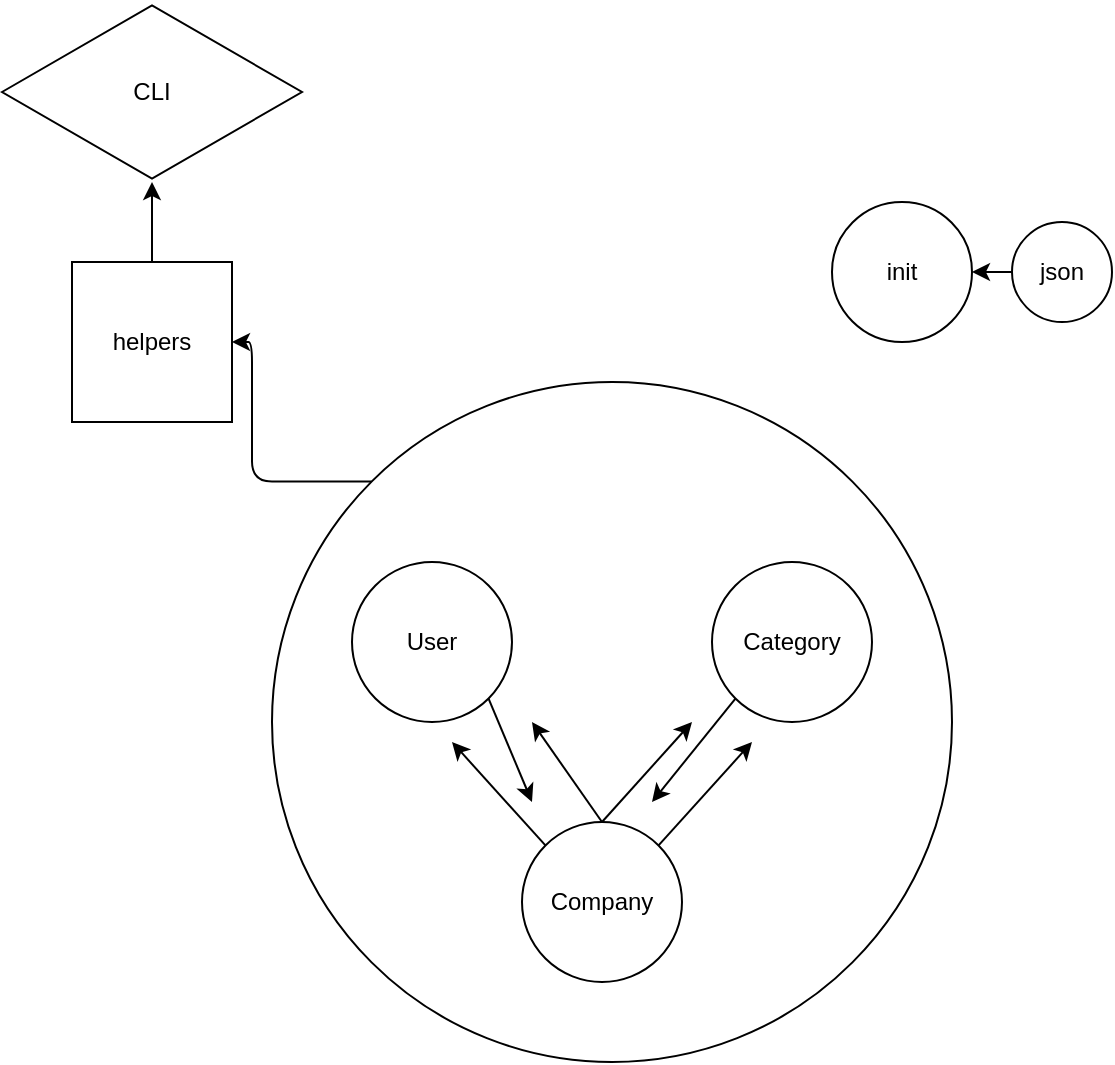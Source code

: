 <mxfile>
    <diagram id="vLcH6l04JUngpI4vkhTT" name="Page-1">
        <mxGraphModel dx="1456" dy="598" grid="1" gridSize="10" guides="1" tooltips="1" connect="1" arrows="1" fold="1" page="1" pageScale="1" pageWidth="850" pageHeight="1100" math="0" shadow="0">
            <root>
                <mxCell id="0"/>
                <mxCell id="1" parent="0"/>
                <mxCell id="13" style="edgeStyle=orthogonalEdgeStyle;html=1;exitX=0;exitY=0;exitDx=0;exitDy=0;" edge="1" parent="1" source="12" target="14">
                    <mxGeometry relative="1" as="geometry">
                        <mxPoint x="200" y="220" as="targetPoint"/>
                    </mxGeometry>
                </mxCell>
                <mxCell id="12" value="" style="ellipse;whiteSpace=wrap;html=1;aspect=fixed;" vertex="1" parent="1">
                    <mxGeometry x="260" y="240" width="340" height="340" as="geometry"/>
                </mxCell>
                <mxCell id="7" style="edgeStyle=none;html=1;exitX=0;exitY=1;exitDx=0;exitDy=0;" edge="1" parent="1" source="2">
                    <mxGeometry relative="1" as="geometry">
                        <mxPoint x="450" y="450" as="targetPoint"/>
                    </mxGeometry>
                </mxCell>
                <mxCell id="2" value="Category" style="ellipse;whiteSpace=wrap;html=1;aspect=fixed;" vertex="1" parent="1">
                    <mxGeometry x="480" y="330" width="80" height="80" as="geometry"/>
                </mxCell>
                <mxCell id="9" style="edgeStyle=none;html=1;exitX=1;exitY=1;exitDx=0;exitDy=0;" edge="1" parent="1" source="3">
                    <mxGeometry relative="1" as="geometry">
                        <mxPoint x="390" y="450" as="targetPoint"/>
                    </mxGeometry>
                </mxCell>
                <mxCell id="3" value="User" style="ellipse;whiteSpace=wrap;html=1;aspect=fixed;" vertex="1" parent="1">
                    <mxGeometry x="300" y="330" width="80" height="80" as="geometry"/>
                </mxCell>
                <mxCell id="5" style="edgeStyle=none;html=1;exitX=1;exitY=0;exitDx=0;exitDy=0;" edge="1" parent="1" source="4">
                    <mxGeometry relative="1" as="geometry">
                        <mxPoint x="500" y="420" as="targetPoint"/>
                    </mxGeometry>
                </mxCell>
                <mxCell id="6" style="edgeStyle=none;html=1;exitX=0.5;exitY=0;exitDx=0;exitDy=0;" edge="1" parent="1" source="4">
                    <mxGeometry relative="1" as="geometry">
                        <mxPoint x="470" y="410" as="targetPoint"/>
                    </mxGeometry>
                </mxCell>
                <mxCell id="10" style="edgeStyle=none;html=1;exitX=0;exitY=0;exitDx=0;exitDy=0;" edge="1" parent="1" source="4">
                    <mxGeometry relative="1" as="geometry">
                        <mxPoint x="350" y="420" as="targetPoint"/>
                    </mxGeometry>
                </mxCell>
                <mxCell id="11" style="edgeStyle=none;html=1;exitX=0.5;exitY=0;exitDx=0;exitDy=0;" edge="1" parent="1" source="4">
                    <mxGeometry relative="1" as="geometry">
                        <mxPoint x="390" y="410" as="targetPoint"/>
                    </mxGeometry>
                </mxCell>
                <mxCell id="4" value="Company" style="ellipse;whiteSpace=wrap;html=1;aspect=fixed;" vertex="1" parent="1">
                    <mxGeometry x="385" y="460" width="80" height="80" as="geometry"/>
                </mxCell>
                <mxCell id="15" style="edgeStyle=none;html=1;exitX=0.5;exitY=0;exitDx=0;exitDy=0;" edge="1" parent="1" source="14">
                    <mxGeometry relative="1" as="geometry">
                        <mxPoint x="200" y="140" as="targetPoint"/>
                    </mxGeometry>
                </mxCell>
                <mxCell id="14" value="helpers" style="whiteSpace=wrap;html=1;aspect=fixed;" vertex="1" parent="1">
                    <mxGeometry x="160" y="180" width="80" height="80" as="geometry"/>
                </mxCell>
                <mxCell id="16" value="init" style="ellipse;whiteSpace=wrap;html=1;aspect=fixed;" vertex="1" parent="1">
                    <mxGeometry x="540" y="150" width="70" height="70" as="geometry"/>
                </mxCell>
                <mxCell id="17" value="CLI" style="html=1;whiteSpace=wrap;aspect=fixed;shape=isoRectangle;" vertex="1" parent="1">
                    <mxGeometry x="125" y="50" width="150" height="90" as="geometry"/>
                </mxCell>
                <mxCell id="23" style="edgeStyle=none;html=1;exitX=0;exitY=0.5;exitDx=0;exitDy=0;entryX=1;entryY=0.5;entryDx=0;entryDy=0;" edge="1" parent="1" source="19" target="16">
                    <mxGeometry relative="1" as="geometry"/>
                </mxCell>
                <mxCell id="19" value="json" style="ellipse;whiteSpace=wrap;html=1;aspect=fixed;" vertex="1" parent="1">
                    <mxGeometry x="630" y="160" width="50" height="50" as="geometry"/>
                </mxCell>
            </root>
        </mxGraphModel>
    </diagram>
</mxfile>